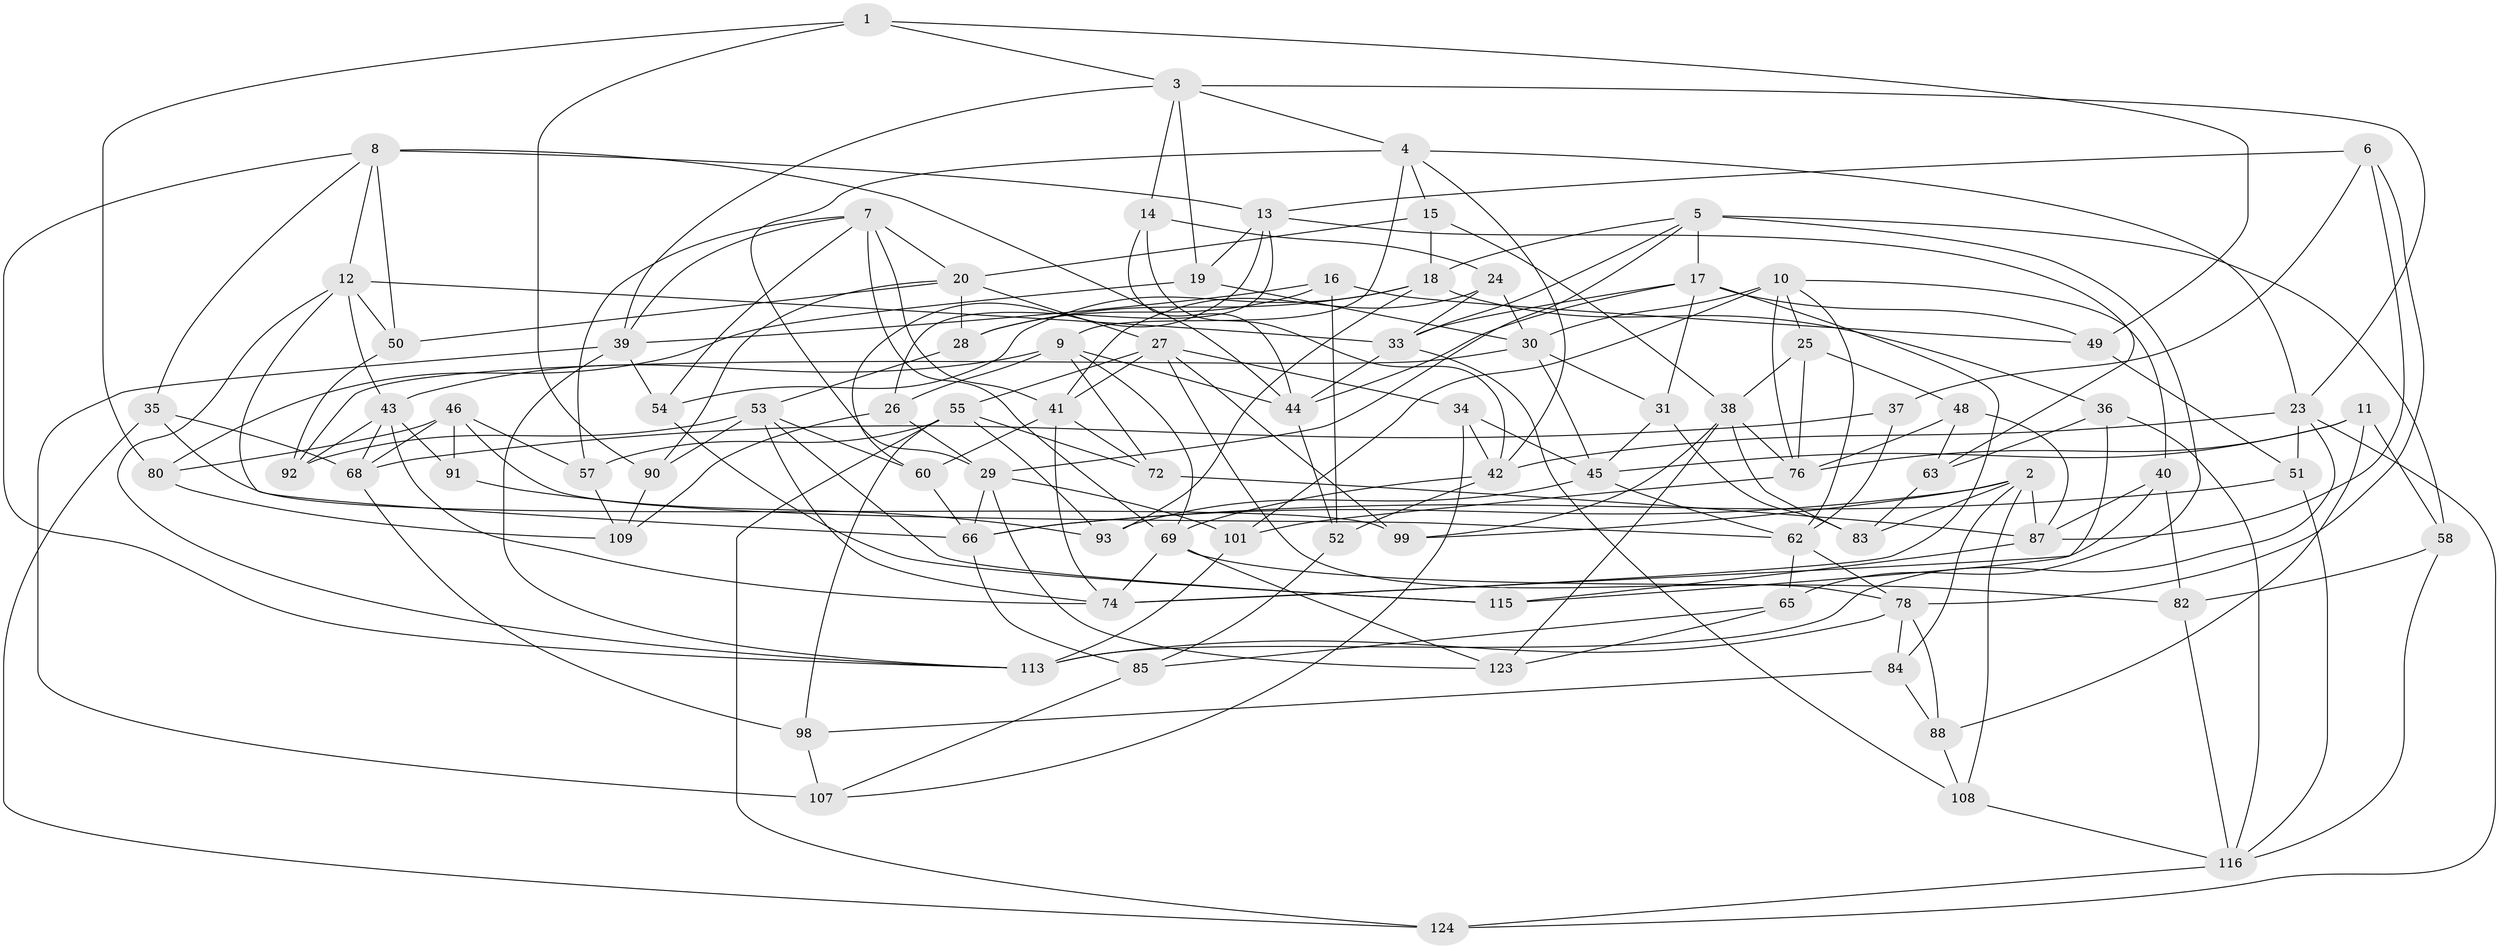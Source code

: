 // Generated by graph-tools (version 1.1) at 2025/24/03/03/25 07:24:25]
// undirected, 86 vertices, 208 edges
graph export_dot {
graph [start="1"]
  node [color=gray90,style=filled];
  1;
  2 [super="+22"];
  3 [super="+32"];
  4 [super="+86"];
  5 [super="+64"];
  6;
  7 [super="+71"];
  8 [super="+96"];
  9 [super="+21"];
  10 [super="+77"];
  11;
  12 [super="+75"];
  13 [super="+114"];
  14;
  15;
  16;
  17 [super="+56"];
  18 [super="+118"];
  19;
  20 [super="+95"];
  23 [super="+73"];
  24;
  25;
  26;
  27 [super="+94"];
  28;
  29 [super="+100"];
  30 [super="+97"];
  31;
  33 [super="+119"];
  34;
  35;
  36;
  37;
  38 [super="+67"];
  39 [super="+47"];
  40;
  41 [super="+61"];
  42 [super="+110"];
  43 [super="+122"];
  44 [super="+105"];
  45 [super="+112"];
  46 [super="+104"];
  48;
  49;
  50;
  51;
  52;
  53 [super="+59"];
  54;
  55 [super="+102"];
  57;
  58;
  60;
  62 [super="+103"];
  63;
  65;
  66 [super="+121"];
  68 [super="+79"];
  69 [super="+70"];
  72;
  74 [super="+89"];
  76 [super="+106"];
  78 [super="+81"];
  80;
  82;
  83;
  84;
  85;
  87 [super="+111"];
  88;
  90;
  91;
  92;
  93;
  98;
  99;
  101;
  107;
  108;
  109;
  113 [super="+120"];
  115;
  116 [super="+117"];
  123;
  124;
  1 -- 49;
  1 -- 90;
  1 -- 80;
  1 -- 3;
  2 -- 83;
  2 -- 108;
  2 -- 84;
  2 -- 99;
  2 -- 66;
  2 -- 87;
  3 -- 23;
  3 -- 14;
  3 -- 19;
  3 -- 4;
  3 -- 39;
  4 -- 23;
  4 -- 29;
  4 -- 15;
  4 -- 9;
  4 -- 42;
  5 -- 17;
  5 -- 33;
  5 -- 18;
  5 -- 65;
  5 -- 58;
  5 -- 29;
  6 -- 13;
  6 -- 37;
  6 -- 78;
  6 -- 87;
  7 -- 57;
  7 -- 54;
  7 -- 41;
  7 -- 39;
  7 -- 69;
  7 -- 20;
  8 -- 113;
  8 -- 13;
  8 -- 50;
  8 -- 35;
  8 -- 44;
  8 -- 12;
  9 -- 26;
  9 -- 72;
  9 -- 43;
  9 -- 69;
  9 -- 44;
  10 -- 30;
  10 -- 40;
  10 -- 101;
  10 -- 25;
  10 -- 62;
  10 -- 76;
  11 -- 58;
  11 -- 76;
  11 -- 88;
  11 -- 45;
  12 -- 113;
  12 -- 33;
  12 -- 43;
  12 -- 50;
  12 -- 66;
  13 -- 60;
  13 -- 63;
  13 -- 26;
  13 -- 19;
  14 -- 24;
  14 -- 42;
  14 -- 44;
  15 -- 20;
  15 -- 18;
  15 -- 38;
  16 -- 49;
  16 -- 52;
  16 -- 39;
  16 -- 28;
  17 -- 49;
  17 -- 31;
  17 -- 74;
  17 -- 44;
  17 -- 33;
  18 -- 54;
  18 -- 36;
  18 -- 28;
  18 -- 93;
  19 -- 80;
  19 -- 30;
  20 -- 90;
  20 -- 50;
  20 -- 27;
  20 -- 28;
  23 -- 51;
  23 -- 113;
  23 -- 42;
  23 -- 124;
  24 -- 30;
  24 -- 41;
  24 -- 33;
  25 -- 76;
  25 -- 48;
  25 -- 38;
  26 -- 109;
  26 -- 29;
  27 -- 99;
  27 -- 41;
  27 -- 34;
  27 -- 55;
  27 -- 78;
  28 -- 53;
  29 -- 123;
  29 -- 101;
  29 -- 66;
  30 -- 45;
  30 -- 92;
  30 -- 31;
  31 -- 83;
  31 -- 45;
  33 -- 44;
  33 -- 108;
  34 -- 107;
  34 -- 45;
  34 -- 42;
  35 -- 124;
  35 -- 68;
  35 -- 99;
  36 -- 115;
  36 -- 116;
  36 -- 63;
  37 -- 68 [weight=2];
  37 -- 62;
  38 -- 99;
  38 -- 83;
  38 -- 123;
  38 -- 76;
  39 -- 113;
  39 -- 107;
  39 -- 54;
  40 -- 87;
  40 -- 82;
  40 -- 74;
  41 -- 60;
  41 -- 72;
  41 -- 74;
  42 -- 52;
  42 -- 69;
  43 -- 92;
  43 -- 74;
  43 -- 91;
  43 -- 68;
  44 -- 52;
  45 -- 93;
  45 -- 62;
  46 -- 91 [weight=2];
  46 -- 57;
  46 -- 80;
  46 -- 68;
  46 -- 62;
  48 -- 87;
  48 -- 76;
  48 -- 63;
  49 -- 51;
  50 -- 92;
  51 -- 66;
  51 -- 116;
  52 -- 85;
  53 -- 60;
  53 -- 115;
  53 -- 90;
  53 -- 74;
  53 -- 92;
  54 -- 115;
  55 -- 98;
  55 -- 124;
  55 -- 72;
  55 -- 57;
  55 -- 93;
  57 -- 109;
  58 -- 82;
  58 -- 116;
  60 -- 66;
  62 -- 65;
  62 -- 78;
  63 -- 83;
  65 -- 123;
  65 -- 85;
  66 -- 85;
  68 -- 98;
  69 -- 123;
  69 -- 82;
  69 -- 74;
  72 -- 87;
  76 -- 101;
  78 -- 84;
  78 -- 113;
  78 -- 88;
  80 -- 109;
  82 -- 116;
  84 -- 88;
  84 -- 98;
  85 -- 107;
  87 -- 115;
  88 -- 108;
  90 -- 109;
  91 -- 93;
  98 -- 107;
  101 -- 113;
  108 -- 116;
  116 -- 124;
}
